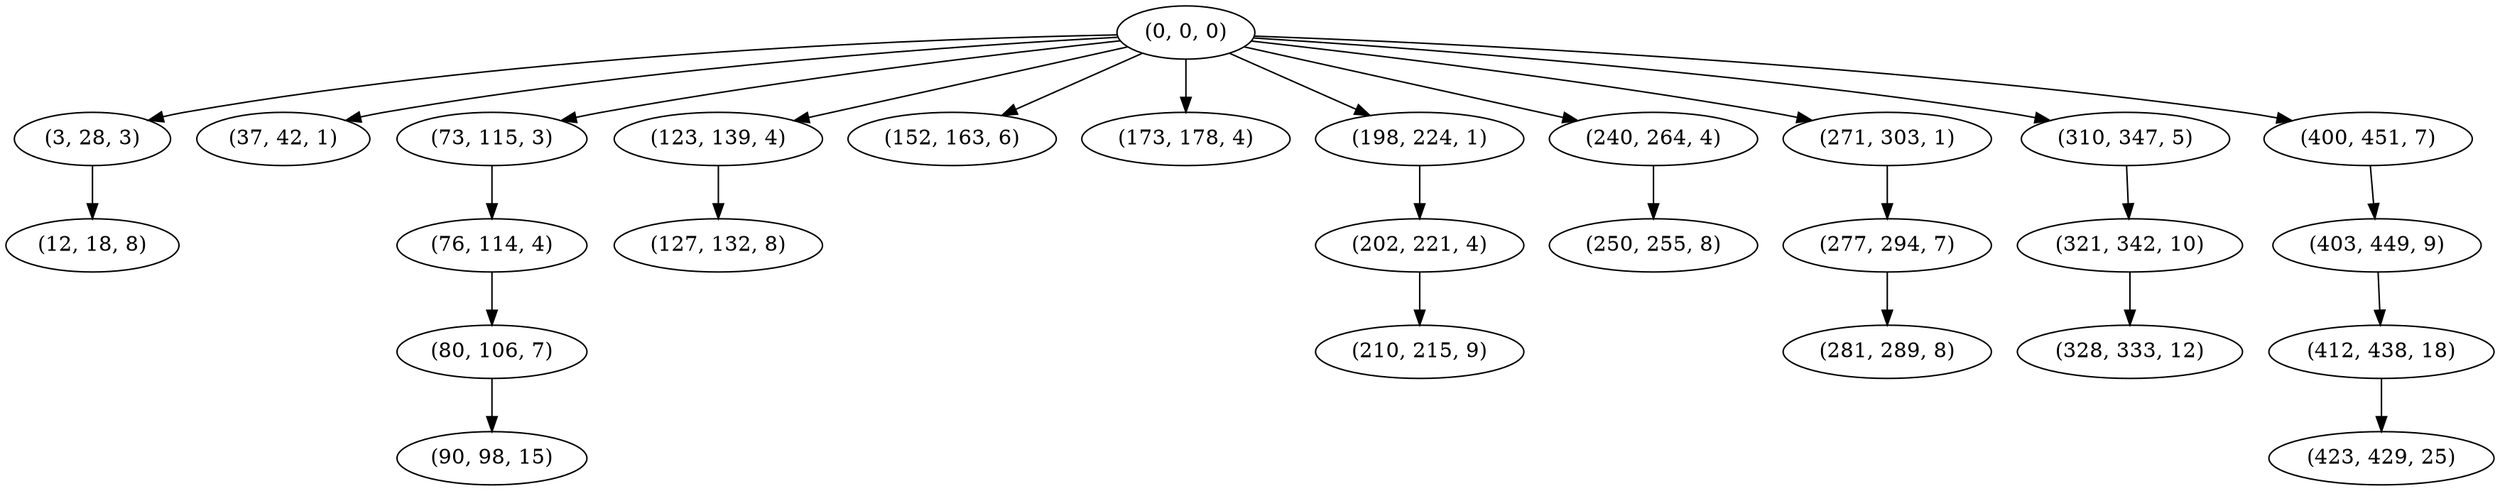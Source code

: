 digraph tree {
    "(0, 0, 0)";
    "(3, 28, 3)";
    "(12, 18, 8)";
    "(37, 42, 1)";
    "(73, 115, 3)";
    "(76, 114, 4)";
    "(80, 106, 7)";
    "(90, 98, 15)";
    "(123, 139, 4)";
    "(127, 132, 8)";
    "(152, 163, 6)";
    "(173, 178, 4)";
    "(198, 224, 1)";
    "(202, 221, 4)";
    "(210, 215, 9)";
    "(240, 264, 4)";
    "(250, 255, 8)";
    "(271, 303, 1)";
    "(277, 294, 7)";
    "(281, 289, 8)";
    "(310, 347, 5)";
    "(321, 342, 10)";
    "(328, 333, 12)";
    "(400, 451, 7)";
    "(403, 449, 9)";
    "(412, 438, 18)";
    "(423, 429, 25)";
    "(0, 0, 0)" -> "(3, 28, 3)";
    "(0, 0, 0)" -> "(37, 42, 1)";
    "(0, 0, 0)" -> "(73, 115, 3)";
    "(0, 0, 0)" -> "(123, 139, 4)";
    "(0, 0, 0)" -> "(152, 163, 6)";
    "(0, 0, 0)" -> "(173, 178, 4)";
    "(0, 0, 0)" -> "(198, 224, 1)";
    "(0, 0, 0)" -> "(240, 264, 4)";
    "(0, 0, 0)" -> "(271, 303, 1)";
    "(0, 0, 0)" -> "(310, 347, 5)";
    "(0, 0, 0)" -> "(400, 451, 7)";
    "(3, 28, 3)" -> "(12, 18, 8)";
    "(73, 115, 3)" -> "(76, 114, 4)";
    "(76, 114, 4)" -> "(80, 106, 7)";
    "(80, 106, 7)" -> "(90, 98, 15)";
    "(123, 139, 4)" -> "(127, 132, 8)";
    "(198, 224, 1)" -> "(202, 221, 4)";
    "(202, 221, 4)" -> "(210, 215, 9)";
    "(240, 264, 4)" -> "(250, 255, 8)";
    "(271, 303, 1)" -> "(277, 294, 7)";
    "(277, 294, 7)" -> "(281, 289, 8)";
    "(310, 347, 5)" -> "(321, 342, 10)";
    "(321, 342, 10)" -> "(328, 333, 12)";
    "(400, 451, 7)" -> "(403, 449, 9)";
    "(403, 449, 9)" -> "(412, 438, 18)";
    "(412, 438, 18)" -> "(423, 429, 25)";
}

